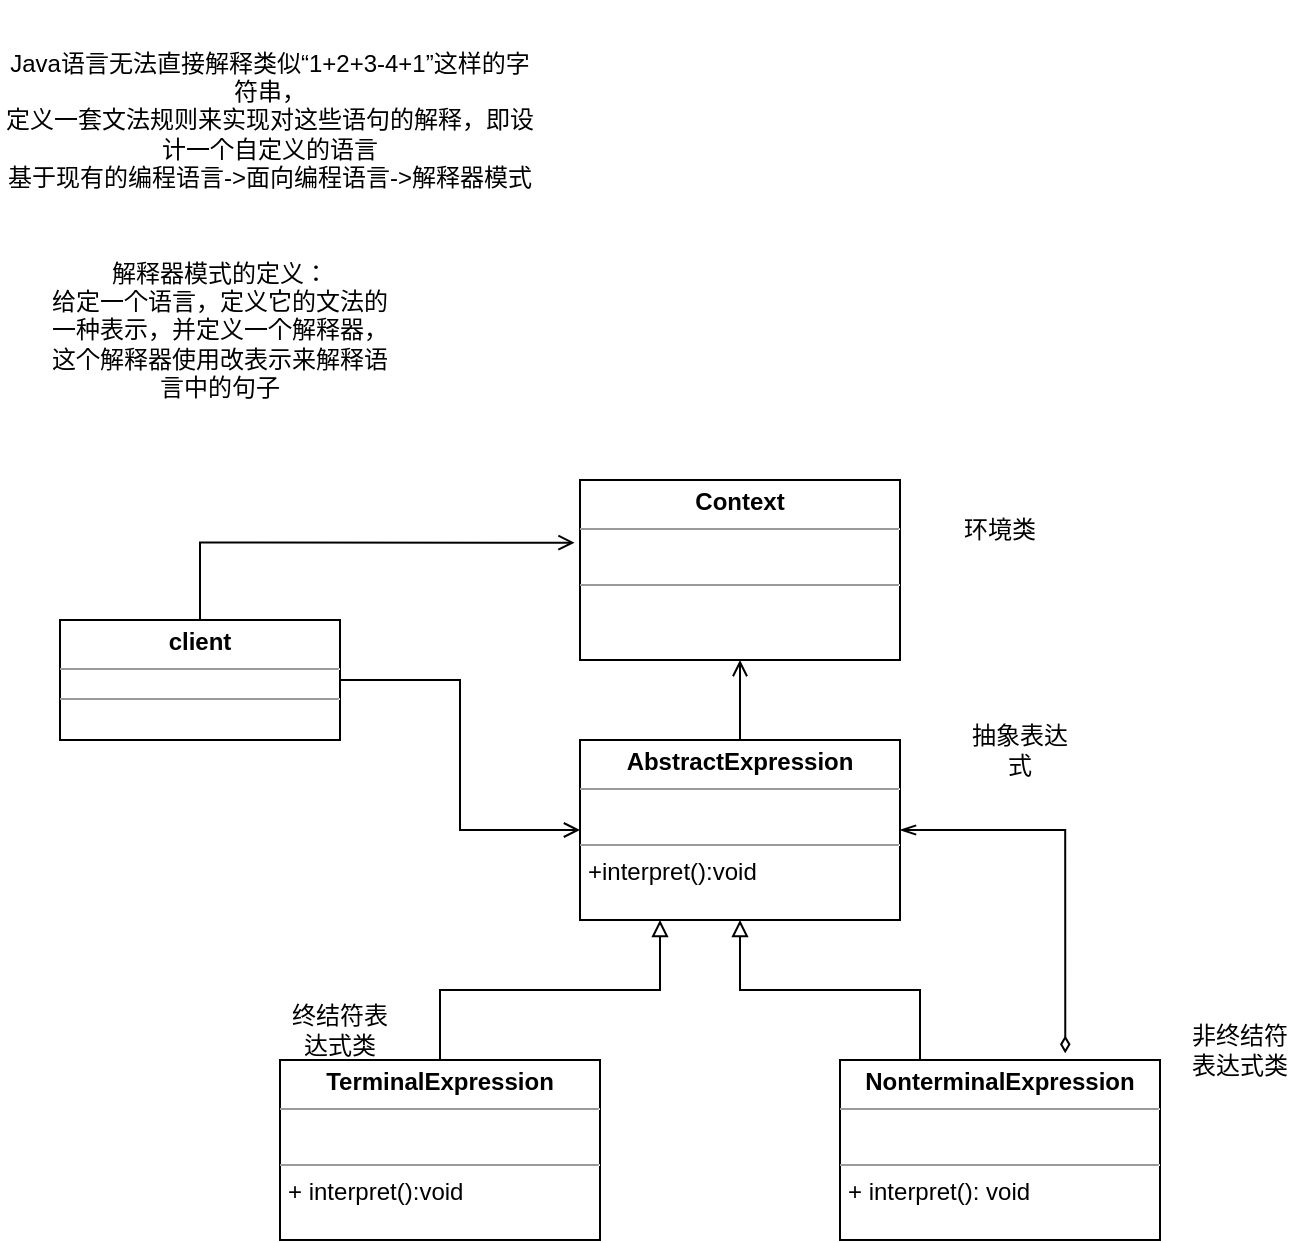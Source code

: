 <mxfile version="20.5.3" type="github">
  <diagram id="6x6XKA2omLFS0tVf6bol" name="第 1 页">
    <mxGraphModel dx="782" dy="436" grid="1" gridSize="10" guides="1" tooltips="1" connect="1" arrows="1" fold="1" page="1" pageScale="1" pageWidth="827" pageHeight="1169" math="0" shadow="0">
      <root>
        <mxCell id="0" />
        <mxCell id="1" parent="0" />
        <mxCell id="qV9KdJhE_TU22LBdMMZh-1" value="Java语言无法直接解释类似“1+2+3-4+1”这样的字符串，&lt;br&gt;定义一套文法规则来实现对这些语句的解释，即设计一个自定义的语言&lt;br&gt;基于现有的编程语言-&amp;gt;面向编程语言-&amp;gt;解释器模式" style="text;html=1;strokeColor=none;fillColor=none;align=center;verticalAlign=middle;whiteSpace=wrap;rounded=0;" vertex="1" parent="1">
          <mxGeometry x="30" y="20" width="270" height="120" as="geometry" />
        </mxCell>
        <mxCell id="qV9KdJhE_TU22LBdMMZh-2" value="解释器模式的定义：&lt;br&gt;给定一个语言，定义它的文法的一种表示，并定义一个解释器，这个解释器使用改表示来解释语言中的句子" style="text;html=1;strokeColor=none;fillColor=none;align=center;verticalAlign=middle;whiteSpace=wrap;rounded=0;" vertex="1" parent="1">
          <mxGeometry x="50" y="140" width="180" height="90" as="geometry" />
        </mxCell>
        <mxCell id="qV9KdJhE_TU22LBdMMZh-17" style="edgeStyle=orthogonalEdgeStyle;rounded=0;orthogonalLoop=1;jettySize=auto;html=1;startArrow=none;startFill=0;endArrow=open;endFill=0;" edge="1" parent="1" source="qV9KdJhE_TU22LBdMMZh-8" target="qV9KdJhE_TU22LBdMMZh-10">
          <mxGeometry relative="1" as="geometry" />
        </mxCell>
        <mxCell id="qV9KdJhE_TU22LBdMMZh-18" style="edgeStyle=orthogonalEdgeStyle;rounded=0;orthogonalLoop=1;jettySize=auto;html=1;entryX=-0.017;entryY=0.348;entryDx=0;entryDy=0;entryPerimeter=0;startArrow=none;startFill=0;endArrow=open;endFill=0;" edge="1" parent="1" source="qV9KdJhE_TU22LBdMMZh-8" target="qV9KdJhE_TU22LBdMMZh-9">
          <mxGeometry relative="1" as="geometry">
            <Array as="points">
              <mxPoint x="130" y="291" />
            </Array>
          </mxGeometry>
        </mxCell>
        <mxCell id="qV9KdJhE_TU22LBdMMZh-8" value="&lt;p style=&quot;margin:0px;margin-top:4px;text-align:center;&quot;&gt;&lt;b&gt;client&lt;/b&gt;&lt;/p&gt;&lt;hr size=&quot;1&quot;&gt;&lt;div style=&quot;height:2px;&quot;&gt;&lt;/div&gt;&lt;hr size=&quot;1&quot;&gt;&lt;div style=&quot;height:2px;&quot;&gt;&lt;br&gt;&lt;/div&gt;" style="verticalAlign=top;align=left;overflow=fill;fontSize=12;fontFamily=Helvetica;html=1;" vertex="1" parent="1">
          <mxGeometry x="60" y="330" width="140" height="60" as="geometry" />
        </mxCell>
        <mxCell id="qV9KdJhE_TU22LBdMMZh-19" value="" style="edgeStyle=orthogonalEdgeStyle;rounded=0;orthogonalLoop=1;jettySize=auto;html=1;startArrow=open;startFill=0;endArrow=none;endFill=0;" edge="1" parent="1" source="qV9KdJhE_TU22LBdMMZh-9" target="qV9KdJhE_TU22LBdMMZh-10">
          <mxGeometry relative="1" as="geometry" />
        </mxCell>
        <mxCell id="qV9KdJhE_TU22LBdMMZh-9" value="&lt;p style=&quot;margin:0px;margin-top:4px;text-align:center;&quot;&gt;&lt;b&gt;Context&lt;/b&gt;&lt;/p&gt;&lt;hr size=&quot;1&quot;&gt;&lt;p style=&quot;margin:0px;margin-left:4px;&quot;&gt;&lt;br&gt;&lt;/p&gt;&lt;hr size=&quot;1&quot;&gt;&lt;p style=&quot;margin:0px;margin-left:4px;&quot;&gt;&lt;br&gt;&lt;/p&gt;" style="verticalAlign=top;align=left;overflow=fill;fontSize=12;fontFamily=Helvetica;html=1;" vertex="1" parent="1">
          <mxGeometry x="320" y="260" width="160" height="90" as="geometry" />
        </mxCell>
        <mxCell id="qV9KdJhE_TU22LBdMMZh-14" style="edgeStyle=orthogonalEdgeStyle;rounded=0;orthogonalLoop=1;jettySize=auto;html=1;entryX=0.704;entryY=-0.037;entryDx=0;entryDy=0;entryPerimeter=0;startArrow=openThin;startFill=0;endArrow=diamondThin;endFill=0;" edge="1" parent="1" source="qV9KdJhE_TU22LBdMMZh-10" target="qV9KdJhE_TU22LBdMMZh-13">
          <mxGeometry relative="1" as="geometry">
            <Array as="points">
              <mxPoint x="563" y="435" />
            </Array>
          </mxGeometry>
        </mxCell>
        <mxCell id="qV9KdJhE_TU22LBdMMZh-10" value="&lt;p style=&quot;margin:0px;margin-top:4px;text-align:center;&quot;&gt;&lt;b&gt;AbstractExpression&lt;/b&gt;&lt;/p&gt;&lt;hr size=&quot;1&quot;&gt;&lt;p style=&quot;margin:0px;margin-left:4px;&quot;&gt;&lt;br&gt;&lt;/p&gt;&lt;hr size=&quot;1&quot;&gt;&lt;p style=&quot;margin:0px;margin-left:4px;&quot;&gt;+interpret():void&lt;/p&gt;" style="verticalAlign=top;align=left;overflow=fill;fontSize=12;fontFamily=Helvetica;html=1;" vertex="1" parent="1">
          <mxGeometry x="320" y="390" width="160" height="90" as="geometry" />
        </mxCell>
        <mxCell id="qV9KdJhE_TU22LBdMMZh-16" style="edgeStyle=orthogonalEdgeStyle;rounded=0;orthogonalLoop=1;jettySize=auto;html=1;entryX=0.25;entryY=1;entryDx=0;entryDy=0;startArrow=none;startFill=0;endArrow=block;endFill=0;" edge="1" parent="1" source="qV9KdJhE_TU22LBdMMZh-12" target="qV9KdJhE_TU22LBdMMZh-10">
          <mxGeometry relative="1" as="geometry" />
        </mxCell>
        <mxCell id="qV9KdJhE_TU22LBdMMZh-12" value="&lt;p style=&quot;margin:0px;margin-top:4px;text-align:center;&quot;&gt;&lt;b&gt;TerminalExpression&lt;/b&gt;&lt;/p&gt;&lt;hr size=&quot;1&quot;&gt;&lt;p style=&quot;margin:0px;margin-left:4px;&quot;&gt;&lt;br&gt;&lt;/p&gt;&lt;hr size=&quot;1&quot;&gt;&lt;p style=&quot;margin:0px;margin-left:4px;&quot;&gt;+ interpret():void&lt;/p&gt;" style="verticalAlign=top;align=left;overflow=fill;fontSize=12;fontFamily=Helvetica;html=1;" vertex="1" parent="1">
          <mxGeometry x="170" y="550" width="160" height="90" as="geometry" />
        </mxCell>
        <mxCell id="qV9KdJhE_TU22LBdMMZh-15" style="edgeStyle=orthogonalEdgeStyle;rounded=0;orthogonalLoop=1;jettySize=auto;html=1;exitX=0.25;exitY=0;exitDx=0;exitDy=0;entryX=0.5;entryY=1;entryDx=0;entryDy=0;startArrow=none;startFill=0;endArrow=block;endFill=0;" edge="1" parent="1" source="qV9KdJhE_TU22LBdMMZh-13" target="qV9KdJhE_TU22LBdMMZh-10">
          <mxGeometry relative="1" as="geometry" />
        </mxCell>
        <mxCell id="qV9KdJhE_TU22LBdMMZh-13" value="&lt;p style=&quot;margin:0px;margin-top:4px;text-align:center;&quot;&gt;&lt;b&gt;NonterminalExpression&lt;/b&gt;&lt;/p&gt;&lt;hr size=&quot;1&quot;&gt;&lt;p style=&quot;margin:0px;margin-left:4px;&quot;&gt;&lt;br&gt;&lt;/p&gt;&lt;hr size=&quot;1&quot;&gt;&lt;p style=&quot;margin:0px;margin-left:4px;&quot;&gt;+ interpret(): void&lt;/p&gt;" style="verticalAlign=top;align=left;overflow=fill;fontSize=12;fontFamily=Helvetica;html=1;" vertex="1" parent="1">
          <mxGeometry x="450" y="550" width="160" height="90" as="geometry" />
        </mxCell>
        <mxCell id="qV9KdJhE_TU22LBdMMZh-21" value="终结符表达式类" style="text;html=1;strokeColor=none;fillColor=none;align=center;verticalAlign=middle;whiteSpace=wrap;rounded=0;" vertex="1" parent="1">
          <mxGeometry x="170" y="520" width="60" height="30" as="geometry" />
        </mxCell>
        <mxCell id="qV9KdJhE_TU22LBdMMZh-22" value="非终结符表达式类" style="text;html=1;strokeColor=none;fillColor=none;align=center;verticalAlign=middle;whiteSpace=wrap;rounded=0;" vertex="1" parent="1">
          <mxGeometry x="620" y="530" width="60" height="30" as="geometry" />
        </mxCell>
        <mxCell id="qV9KdJhE_TU22LBdMMZh-23" value="抽象表达式" style="text;html=1;strokeColor=none;fillColor=none;align=center;verticalAlign=middle;whiteSpace=wrap;rounded=0;" vertex="1" parent="1">
          <mxGeometry x="510" y="380" width="60" height="30" as="geometry" />
        </mxCell>
        <mxCell id="qV9KdJhE_TU22LBdMMZh-24" value="环境类" style="text;html=1;strokeColor=none;fillColor=none;align=center;verticalAlign=middle;whiteSpace=wrap;rounded=0;" vertex="1" parent="1">
          <mxGeometry x="500" y="270" width="60" height="30" as="geometry" />
        </mxCell>
      </root>
    </mxGraphModel>
  </diagram>
</mxfile>
